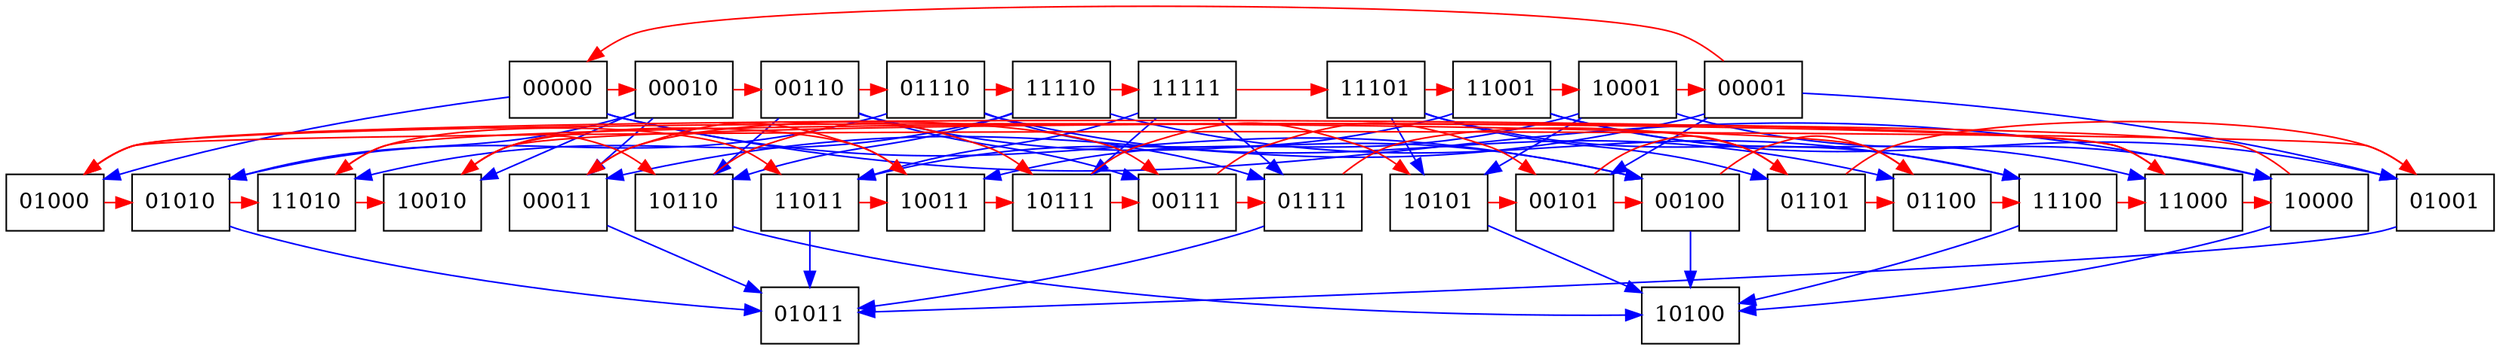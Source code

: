 digraph {
	subgraph level_4 { rank = same; node [shape = box] 00000; 00001; 00010; 00110; 01110; 10001; 11001; 11101; 11110; 11111};
	subgraph level_2 { rank = same; node [shape = box] 00011; 00100; 00101; 00111; 01000; 01001; 01010; 01100; 01101; 01111; 10000; 10010; 10011; 10101; 10110; 10111; 11000; 11010; 11011; 11100};
	subgraph level_0 { rank = same; node [shape = box] 01011; 10100};

	edge [color = red, label = ""] 00000 -> 00010 ;
	edge [color = blue, label = ""] 00000 -> 00100 ;
	edge [color = blue, label = ""] 00000 -> 01000 ;
	edge [color = blue, label = ""] 00000 -> 10000 ;
	edge [color = red, label = ""] 00001 -> 00000 ;
	edge [color = blue, label = ""] 00001 -> 00011 ;
	edge [color = blue, label = ""] 00001 -> 00101 ;
	edge [color = blue, label = ""] 00001 -> 01001 ;
	edge [color = blue, label = ""] 00010 -> 00011 ;
	edge [color = red, label = ""] 00010 -> 00110 ;
	edge [color = blue, label = ""] 00010 -> 01010 ;
	edge [color = blue, label = ""] 00010 -> 10010 ;
	edge [color = red, label = ""] 00011 -> 00111 ;
	edge [color = blue, label = ""] 00011 -> 01011 ;
	edge [color = red, label = ""] 00100 -> 01100 ;
	edge [color = blue, label = ""] 00100 -> 10100 ;
	edge [color = red, label = ""] 00101 -> 00100 ;
	edge [color = red, label = ""] 00101 -> 01101 ;
	edge [color = blue, label = ""] 00110 -> 00100 ;
	edge [color = blue, label = ""] 00110 -> 00111 ;
	edge [color = red, label = ""] 00110 -> 01110 ;
	edge [color = blue, label = ""] 00110 -> 10110 ;
	edge [color = red, label = ""] 00111 -> 00101 ;
	edge [color = red, label = ""] 00111 -> 01111 ;
	edge [color = red, label = ""] 01000 -> 01010 ;
	edge [color = red, label = ""] 01000 -> 11000 ;
	edge [color = red, label = ""] 01001 -> 01000 ;
	edge [color = blue, label = ""] 01001 -> 01011 ;
	edge [color = blue, label = ""] 01010 -> 01011 ;
	edge [color = red, label = ""] 01010 -> 11010 ;
	edge [color = red, label = ""] 01100 -> 01000 ;
	edge [color = red, label = ""] 01100 -> 11100 ;
	edge [color = red, label = ""] 01101 -> 01001 ;
	edge [color = red, label = ""] 01101 -> 01100 ;
	edge [color = blue, label = ""] 01110 -> 01010 ;
	edge [color = blue, label = ""] 01110 -> 01100 ;
	edge [color = blue, label = ""] 01110 -> 01111 ;
	edge [color = red, label = ""] 01110 -> 11110 ;
	edge [color = blue, label = ""] 01111 -> 01011 ;
	edge [color = red, label = ""] 01111 -> 01101 ;
	edge [color = red, label = ""] 10000 -> 10010 ;
	edge [color = blue, label = ""] 10000 -> 10100 ;
	edge [color = red, label = ""] 10001 -> 00001 ;
	edge [color = blue, label = ""] 10001 -> 10000 ;
	edge [color = blue, label = ""] 10001 -> 10011 ;
	edge [color = blue, label = ""] 10001 -> 10101 ;
	edge [color = red, label = ""] 10010 -> 10011 ;
	edge [color = red, label = ""] 10010 -> 10110 ;
	edge [color = red, label = ""] 10011 -> 00011 ;
	edge [color = red, label = ""] 10011 -> 10111 ;
	edge [color = red, label = ""] 10101 -> 00101 ;
	edge [color = blue, label = ""] 10101 -> 10100 ;
	edge [color = blue, label = ""] 10110 -> 10100 ;
	edge [color = red, label = ""] 10110 -> 10111 ;
	edge [color = red, label = ""] 10111 -> 00111 ;
	edge [color = red, label = ""] 10111 -> 10101 ;
	edge [color = red, label = ""] 11000 -> 10000 ;
	edge [color = red, label = ""] 11000 -> 11010 ;
	edge [color = blue, label = ""] 11001 -> 01001 ;
	edge [color = red, label = ""] 11001 -> 10001 ;
	edge [color = blue, label = ""] 11001 -> 11000 ;
	edge [color = blue, label = ""] 11001 -> 11011 ;
	edge [color = red, label = ""] 11010 -> 10010 ;
	edge [color = red, label = ""] 11010 -> 11011 ;
	edge [color = blue, label = ""] 11011 -> 01011 ;
	edge [color = red, label = ""] 11011 -> 10011 ;
	edge [color = blue, label = ""] 11100 -> 10100 ;
	edge [color = red, label = ""] 11100 -> 11000 ;
	edge [color = blue, label = ""] 11101 -> 01101 ;
	edge [color = blue, label = ""] 11101 -> 10101 ;
	edge [color = red, label = ""] 11101 -> 11001 ;
	edge [color = blue, label = ""] 11101 -> 11100 ;
	edge [color = blue, label = ""] 11110 -> 10110 ;
	edge [color = blue, label = ""] 11110 -> 11010 ;
	edge [color = blue, label = ""] 11110 -> 11100 ;
	edge [color = red, label = ""] 11110 -> 11111 ;
	edge [color = blue, label = ""] 11111 -> 01111 ;
	edge [color = blue, label = ""] 11111 -> 10111 ;
	edge [color = blue, label = ""] 11111 -> 11011 ;
	edge [color = red, label = ""] 11111 -> 11101 ;
}